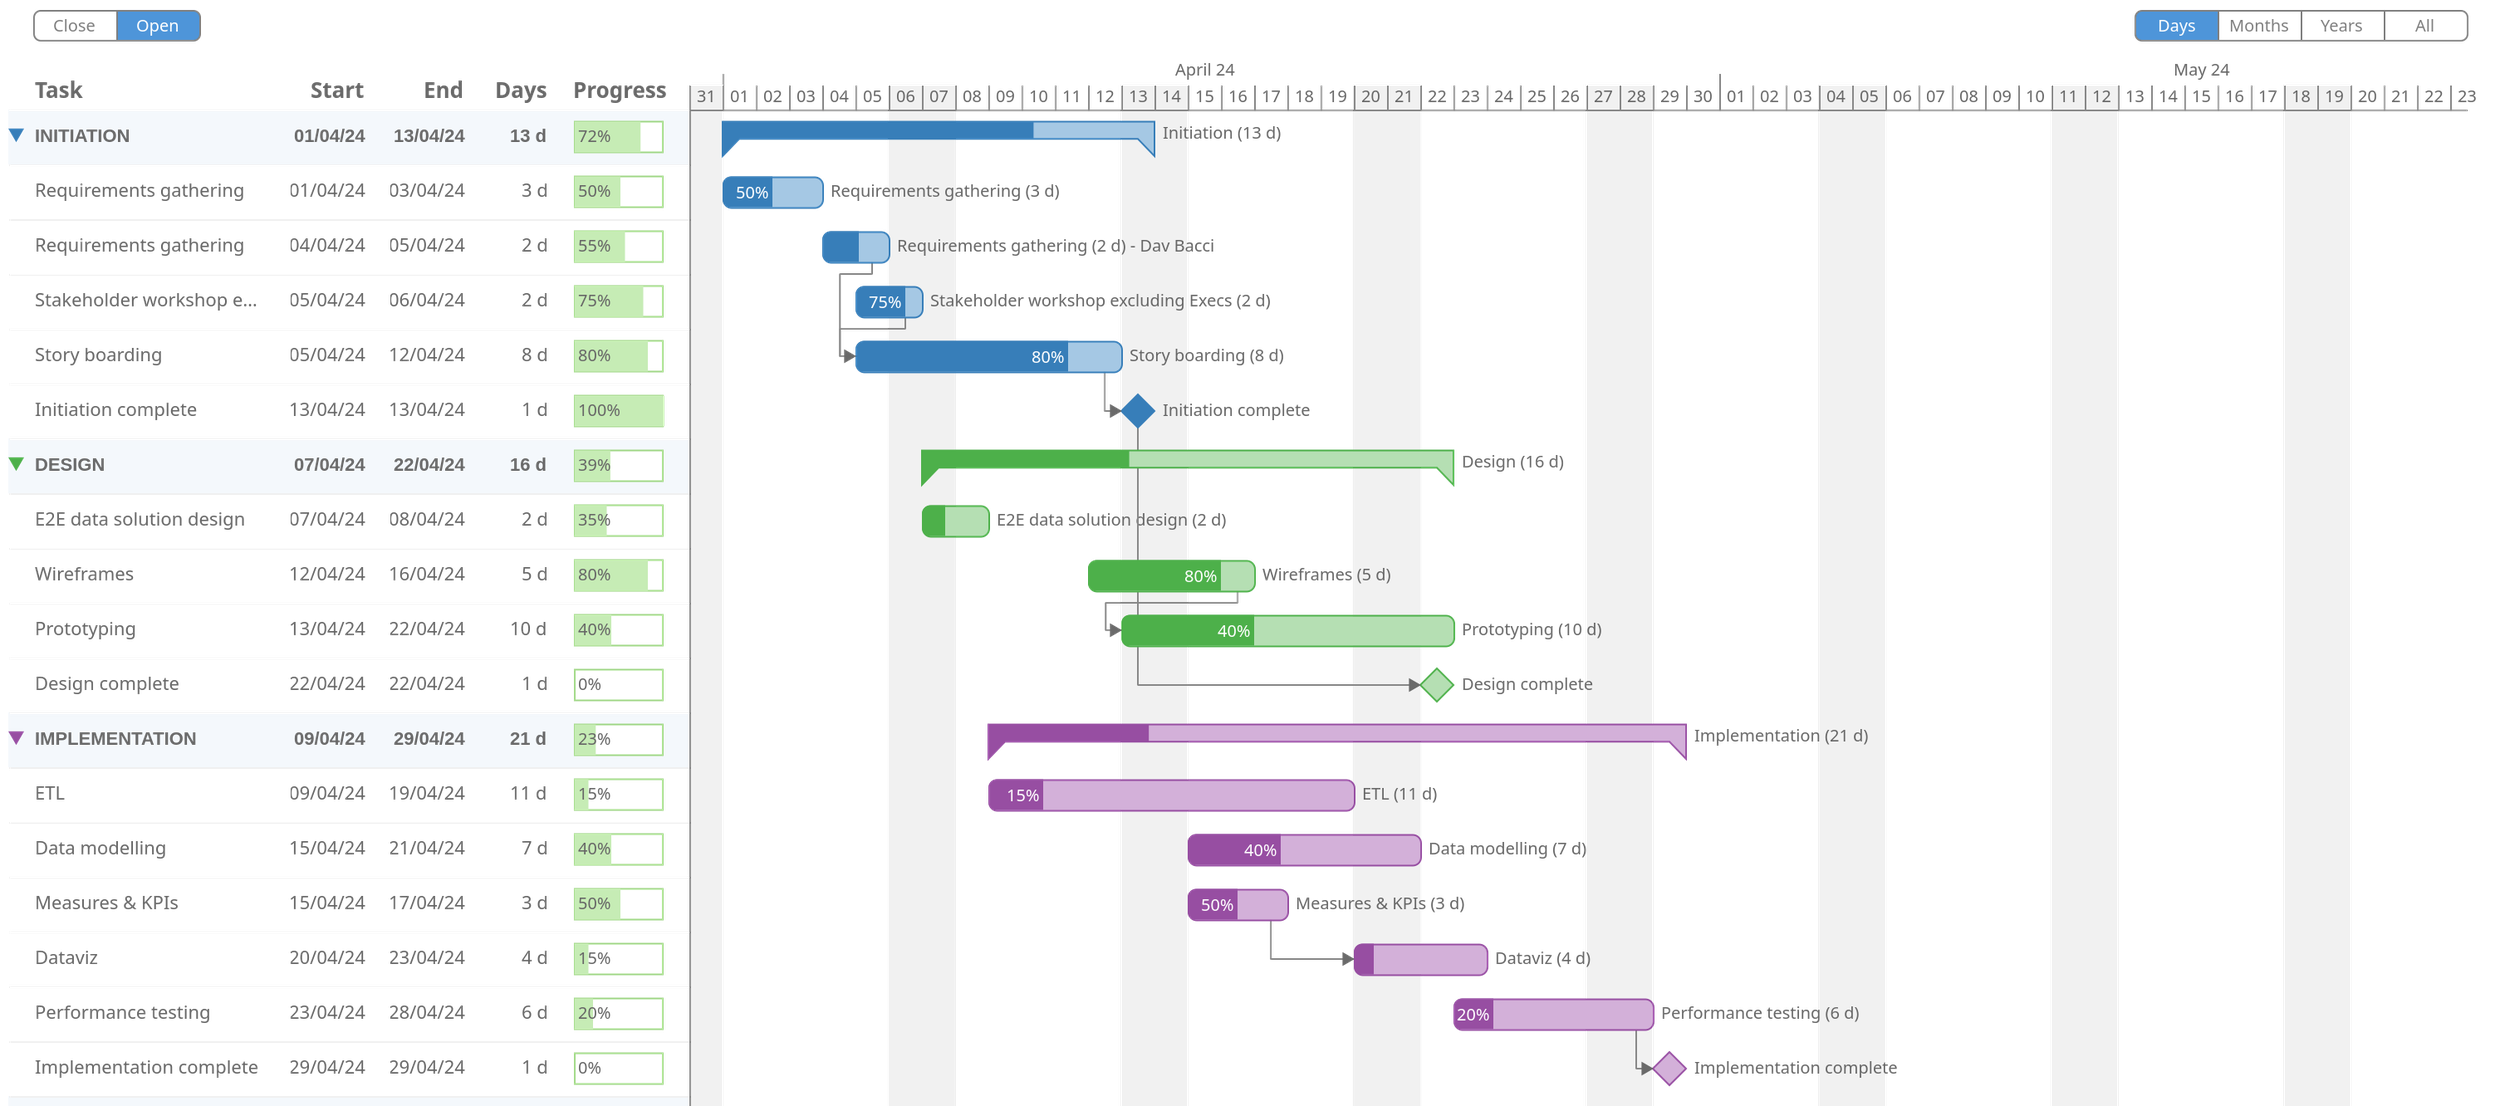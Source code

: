 {
  "$schema": "https://vega.github.io/schema/vega/v6.json",
  "description": "Dataviz by David Bacci / Agz 250814",
  "autosize": "pad",
  "padding": {
    "left": 5,
    "right": 0,
    "top": 5,
    "bottom": 0
  },
  "signals": [
    {
      "name": "height",
      "value": "600",
      "update": "600"
    },
    {
      "name": "width",
      "value": "1500",
      "update": "1500"
    },
    {
      "name": "showTooltips",
      "value": true
    },
    {
      "name": "showButtons",
      "value": true
    },
    {
      "name": "showDomainSpanLabel",
      "value": false
    },
    {
      "name": "startGrain",
      "value": "Days",
      "description": "Days, Months, Years or All"
    },
    {
      "name": "initPhaseState",
      "value": "open",
      "description": "open or close"
    },
    {
      "name": "textColour",
      "value": "#666666"
    },
    {
      "name": "coloursDark",
      "value": [
        "#377eb9",
        "#4db04a",
        "#974ea2",
        "#ff8000",
        "#e61a1d"
      ]
    },
    {
      "name": "coloursLight",
      "value": [
        "#a5c8e4",
        "#b5dfb3",
        "#d3b0d9",
        "#ffcc99",
        "#f5a3a5"
      ]
    },
    {
      "name": "yRowHeight",
      "value": 33,
      "description": "Height in pixels"
    },
    {
      "name": "yRowPadding",
      "value": 0.22,
      "description": "Row padding as % of yRowHeight (each side)"
    },
    {
      "name": "yPaddingInner",
      "update": "yRowPadding * yRowHeight"
    },
    {
      "name": "taskColumnWidth",
      "value": 155
    },
    {
      "name": "startColumnWidth",
      "value": 45
    },
    {
      "name": "endColumnWidth",
      "value": 45
    },
    {
      "name": "daysColumnWidth",
      "value": 35
    },
    {
      "name": "progressColumnWidth",
      "value": 55
    },
    {
      "name": "columnPadding",
      "value": 15
    },
    {
      "name": "oneDay",
      "update": "1000*60*60*24"
    },
    {
      "name": "timeoffset",
      "update": "timezoneoffset(data('dataset')[0]['start']) * 60 *1000"
    },
    {
      "name": "dayBandwidth",
      "update": "scale('x', timeOffset('day', datetime(2000,1,1),1)) - scale('x', datetime(2000,1,1))"
    },
    {
      "name": "dayBandwidthRound",
      "update": "(round(dayBandwidth *100)/100)"
    },
    {
      "name": "minDayBandwidth",
      "value": 20
    },
    {
      "name": "minMonthBandwidth",
      "value": 3
    },
    {
      "name": "minYearBandwidth",
      "value": 0.95
    },
    {
      "name": "milestoneSymbolSize",
      "value": 400
    },
    {
      "name": "arrowSymbolSize",
      "value": 70
    },
    {
      "name": "phaseSymbolHeight",
      "update": "bandwidth('y')-yPaddingInner-5"
    },
    {
      "name": "phaseSymbolWidth",
      "value": 10
    },
    {
      "name": "columnsWidth",
      "update": "taskColumnWidth+startColumnWidth+endColumnWidth+daysColumnWidth+progressColumnWidth+(columnPadding*5)"
    },
    {
      "name": "ganttWidth",
      "update": "width-columnsWidth-minDayBandwidth"
    },
    {
      "name": "dayExt",
      "update": "[data('xExt')[0]['s']-oneDay,data('xExt')[0]['s']+ ((ganttWidth-minDayBandwidth)/minDayBandwidth)*oneDay]"
    },
    {
      "name": "monthExt",
      "update": "[data('xExt')[0]['s']-oneDay ,data('xExt')[0]['s'] + ganttWidth/2*oneDay]"
    },
    {
      "name": "yearExt",
      "update": "[data('xExt')[0]['s']-oneDay,data('xExt')[0]['s'] + ganttWidth/0.35*oneDay]"
    },
    {
      "name": "allExt",
      "update": "[data('xExt')[0]['s']-oneDay,data('xExt')[0]['e']+oneDay*9]"
    },
    {
      "name": "xExt",
      "update": "startGrain=='All'?allExt:startGrain=='Years'?yearExt:startGrain=='Months'?monthExt:dayExt"
    },
    {
      "name": "today",
      "update": "+datetime(year(now()),month(now()),date(now()))"
    },
    {
      "name": "todayRule",
      "update": "timeFormat(today,'%d/%m/%y')"
    },
    {
      "name": "zoom",
      "value": 1,
      "on": [
        {
          "events": "wheel!",
          "force": true,
          "update": "x()>columnsWidth?pow(1.001, (event.deltaY) * pow(16, event.deltaMode)):1"
        }
      ]
    },
    {
      "name": "xDomMinSpan",
      "update": "span(dayExt)"
    },
    {
      "name": "xDomMaxSpan",
      "update": "round((ganttWidth/0.13)*oneDay)"
    },
    {
      "name": "xDom",
      "update": "xExt",
      "on": [
        {
          "events": {
            "signal": "xDomPre"
          },
          "update": "span(xDomPre)<xDomMinSpan?[anchor + (xDom[0] - anchor) * (zoom*(xDomMinSpan/span(xDomPre))), anchor + (xDom[1] - anchor) * (zoom*(xDomMinSpan/span(xDomPre)))]:span(xDomPre)>xDomMaxSpan?[anchor + (xDom[0] - anchor) * (zoom*(xDomMaxSpan/span(xDomPre))), anchor + (xDom[1] - anchor) * (zoom*(xDomMaxSpan/span(xDomPre)))] :xDomPre"
        },
        {
          "events": {
            "signal": "delta"
          },
          "update": "[xCur[0] + span(xCur) * delta[0] / width, xCur[1] + span(xCur) * delta[0] / width]"
        },
        {
          "events": "dblclick",
          "update": "xExt"
        },
        {
          "events": "@buttonMarks:click",
          "update": "datum.text=='All'?allExt:datum.text=='Years'?yearExt:datum.text=='Months'?monthExt:datum.text=='Days'?dayExt:xDom"
        }
      ]
    },
    {
      "name": "scaledHeight",
      "update": "data('yScale').length * yRowHeight"
    },
    {
      "name": "yRange",
      "update": "[yRange!=null?yRange[0]:0,yRange!=null?yRange[0]+scaledHeight:scaledHeight]",
      "on": [
        {
          "events": [
            {
              "signal": "delta"
            }
          ],
          "update": "clampRange( [yCur[0] + span(yCur) * delta[1] / scaledHeight, yCur[1] + span(yCur) * delta[1] / scaledHeight],height>=scaledHeight?0: height-scaledHeight,height>=scaledHeight?height:scaledHeight)"
        },
        {
          "events": "dblclick",
          "update": "[0,scaledHeight]"
        },
        {
          "events": {
            "signal": "closeAll"
          },
          "update": "closeAll?[0, scaledHeight]:yRange"
        }
      ]
    },
    {
      "name": "xDomPre",
      "value": [
        0,
        0
      ],
      "on": [
        {
          "events": {
            "signal": "zoom"
          },
          "update": "[anchor + (xDom[0] - anchor) * zoom, anchor + (xDom[1] - anchor) * zoom]"
        }
      ]
    },
    {
      "name": "anchor",
      "value": 0,
      "on": [
        {
          "events": "wheel",
          "update": "+invert('x', x()-columnsWidth)"
        }
      ]
    },
    {
      "name": "xCur",
      "value": [
        0,
        0
      ],
      "on": [
        {
          "events": "pointerdown",
          "update": "slice(xDom)"
        }
      ]
    },
    {
      "name": "yCur",
      "value": [
        0,
        0
      ],
      "on": [
        {
          "events": "pointerdown",
          "update": "slice(yRange)"
        }
      ]
    },
    {
      "name": "delta",
      "value": [
        0,
        0
      ],
      "on": [
        {
          "events": [
            {
              "source": "window",
              "type": "pointermove",
              "consume": true,
              "between": [
                {
                  "type": "pointerdown"
                },
                {
                  "source": "window",
                  "type": "pointerup"
                }
              ]
            }
          ],
          "update": "down ? [down[0]-x(), y()-down[1]] : [0,0]"
        }
      ]
    },
    {
      "name": "down",
      "value": null,
      "on": [
        {
          "events": "pointerdown",
          "update": "xy()"
        },
        {
          "events": "pointerup",
          "update": "null"
        }
      ]
    },
    {
      "name": "phaseClicked",
      "value": null,
      "on": [
        {
          "events": "@taskSelector:click,@phaseOutline:click",
          "update": " yCur[0]==yRange[0] && yCur[1]==yRange[1]&& xCur[0]===xDom[0]&& xCur[1]===xDom[1] && datum.phase==datum.task?  {phase: datum.phase}:null",
          "force": true
        },
        {
          "events": "@taskTooltips:click",
          "update": " yCur[0]==yRange[0] && yCur[1]==yRange[1]&& xCur[0]===xDom[0]&& xCur[1]===xDom[1] && datum.datum.phase==datum.datum.task?  {phase: datum.datum.phase}:null",
          "force": true
        }
      ]
    },
    {
      "name": "itemHovered",
      "value": {
        "id": "",
        "dependencies": []
      },
      "on": [
        {
          "events": "@taskSelector:mouseover,@phaseOutline:mouseover,@milestoneSymbols:mouseover,@taskBars:mouseover,@taskNames:mouseover,@taskLabels:mouseover",
          "update": "{'id': toString(datum.id), 'dependencies':split(datum.dependencies,',')}"
        },
        {
          "events": "@taskTooltips:mouseover",
          "update": "{'id': toString(datum.datum.id), 'dependencies':split(datum.datum.dependencies,',')}"
        },
        {
          "events": "@taskSelector:mouseout,@phaseOutline:mouseout,@milestoneSymbols:mouseout,@taskBars:mouseout,@taskNames:mouseout,@taskLabels:mouseout,@taskTooltips:mouseout",
          "update": "{'id': '', 'dependencies':[]}"
        }
      ]
    },
    {
      "name": "hover",
      "value": "",
      "on": [
        {
          "events": "@buttonMarks:pointerover",
          "update": "datum.text?datum.text:''",
          "force": true
        },
        {
          "events": "@buttonMarks:pointerout",
          "update": "''",
          "force": true
        }
      ]
    },
    {
      "name": "closeAll",
      "on": [
        {
          "events": "@buttonMarks:click",
          "update": "datum.text=='Close'?true:false",
          "force": true
        }
      ]
    },
    {
      "name": "openAll",
      "on": [
        {
          "events": "@buttonMarks:click",
          "update": "datum.text=='Open'?true:false",
          "force": true
        }
      ]
    }
  ],
  "data": [
    {
      "name": "dataset",
      "values": [
          {
            "assignee": "",
            "id": "1",
            "phase": "Initiation",
            "task": "Requirements gathering",
            "milestone": false,
            "start": "2024-04-01",
            "end": "2024-04-03",
            "completion": 50,
            "dependencies": []
          },
          {
            "assignee": "Dav Bacci",
            "id": "99",
            "phase": "Initiation",
            "task": "Requirements gathering",
            "milestone": false,
            "start": "2024-04-04",
            "end": "2024-04-05",
            "completion": 55,
            "dependencies": []
          },
          {
            "assignee": "",
            "id": "2",
            "phase": "Initiation",
            "task": "Stakeholder workshop excluding Execs",
            "milestone": false,
            "start": "2024-04-05",
            "end": "2024-04-06",
            "completion": 75,
            "dependencies": []
          },
          {
            "assignee": "",
            "id": "3",
            "phase": "Initiation",
            "task": "Story boarding",
            "milestone": false,
            "start": "2024-04-05",
            "end": "2024-04-12",
            "completion": 80,
            "dependencies": [
              "99",
              "2"
            ]
          },
          {
            "assignee": "",
            "id": "4",
            "phase": "Initiation",
            "task": "Initiation complete",
            "milestone": true,
            "start": "2024-04-13",
            "end": "2024-04-13",
            "completion": 100,
            "dependencies": [
              "3",
              "3"
            ]
          },
          {
            "assignee": "",
            "id": "5",
            "phase": "Design",
            "task": "E2E data solution design",
            "milestone": false,
            "start": "2024-04-07",
            "end": "2024-04-08",
            "completion": 35,
            "dependencies": []
          },
          {
            "assignee": "",
            "id": "6",
            "phase": "Design",
            "task": "Wireframes",
            "milestone": false,
            "start": "2024-04-12",
            "end": "2024-04-16",
            "completion": 80,
            "dependencies": []
          },
          {
            "assignee": "",
            "id": "7",
            "phase": "Design",
            "task": "Prototyping",
            "milestone": false,
            "start": "2024-04-13",
            "end": "2024-04-22",
            "completion": 40,
            "dependencies": [
              "6"
            ]
          },
          {
            "assignee": "",
            "id": "8",
            "phase": "Design",
            "task": "Design complete",
            "milestone": true,
            "start": "2024-04-22",
            "end": "2024-04-22",
            "completion": 0,
            "dependencies": [
              "4"
            ]
          },
          {
            "assignee": "",
            "id": "9",
            "phase": "Implementation",
            "task": "ETL",
            "milestone": false,
            "start": "2024-04-09",
            "end": "2024-04-19",
            "completion": 15,
            "dependencies": []
          },
          {
            "assignee": "",
            "id": "10",
            "phase": "Implementation",
            "task": "Data modelling",
            "milestone": false,
            "start": "2024-04-15",
            "end": "2024-04-21",
            "completion": 40,
            "dependencies": []
          },
          {
            "assignee": "",
            "id": "11",
            "phase": "Implementation",
            "task": "Measures & KPIs",
            "milestone": false,
            "start": "2024-04-15",
            "end": "2024-04-17",
            "completion": 50,
            "dependencies": []
          },
          {
            "assignee": "",
            "id": "12",
            "phase": "Implementation",
            "task": "Dataviz",
            "milestone": false,
            "start": "2024-04-20",
            "end": "2024-04-23",
            "completion": 15,
            "dependencies": [
              "11"
            ]
          },
          {
            "assignee": "",
            "id": "13",
            "phase": "Implementation",
            "task": "Performance testing",
            "milestone": false,
            "start": "2024-04-23",
            "end": "2024-04-28",
            "completion": 20,
            "dependencies": []
          },
          {
            "assignee": "",
            "id": "14",
            "phase": "Implementation",
            "task": "Implementation complete",
            "milestone": true,
            "start": "2024-04-29",
            "end": "2024-04-29",
            "completion": 0,
            "dependencies": [
              "13"
            ]
          },
          {
            "assignee": "",
            "id": "15",
            "phase": "Deployment",
            "task": "User training",
            "milestone": false,
            "start": "2024-04-29",
            "end": "2024-05-04",
            "completion": 65,
            "dependencies": [
              "17"
            ]
          },
          {
            "assignee": "",
            "id": "16",
            "phase": "Deployment",
            "task": "Refresh schedule & alerts",
            "milestone": false,
            "start": "2024-04-27",
            "end": "2024-04-28",
            "completion": 50,
            "dependencies": []
          },
          {
            "assignee": "",
            "id": "17",
            "phase": "Deployment",
            "task": "Executive presentation",
            "milestone": false,
            "start": "2024-04-28",
            "end": "2024-04-30",
            "completion": 0,
            "dependencies": [
              "16"
            ]
          },
          {
            "assignee": "",
            "id": "18",
            "phase": "Deployment",
            "task": "Deployment complete",
            "milestone": true,
            "start": "2024-05-07",
            "end": "2024-05-07",
            "completion": 0,
            "dependencies": [
              "15"
            ]
          }
      ]
    },
    {
      "name": "input",
      "source": "dataset",
      "transform": [
        {
          "type": "formula",
          "as": "start",
          "expr": "+datetime(year(datum.start),month(datum.start),date(datum.start),hours(datum.start),minutes(datum.start))"
        },
        {
          "type": "formula",
          "as": "end",
          "expr": "+datetime(year(datum.end),month(datum.end),date(datum.end),hours(datum.end),minutes(datum.end))"
        },
        {
          "type": "formula",
          "as": "labelEnd",
          "expr": "datum.end"
        },
        {
          "type": "formula",
          "as": "end",
          "expr": "datetime(+datum.end+oneDay)"
        },
        {
          "type": "formula",
          "as": "days",
          "expr": "round(((datum.end-datum.start)/oneDay)*10)/10"
        },
        {
          "type": "formula",
          "as": "completionLabel",
          "expr": "datum.completion+'%'"
        },
        {
          "type": "window",
          "sort": {
            "field": "start",
            "order": "ascending"
          },
          "ops": [
            "rank"
          ],
          "as": [
            "taskSort"
          ],
          "groupby": [
            "phase"
          ]
        },
        {
          "type": "formula",
          "as": "start",
          "expr": "+datum.start"
        },
        {
          "type": "formula",
          "as": "end",
          "expr": "+datum.end"
        }
      ]
    },
    {
      "name": "phases",
      "source": "input",
      "transform": [
        {
          "type": "aggregate",
          "fields": [
            "start",
            "end",
            "completion",
            "task",
            "completion",
            "labelEnd"
          ],
          "ops": [
            "min",
            "max",
            "sum",
            "count",
            "mean",
            "max"
          ],
          "as": [
            "start",
            "end",
            "sum",
            "count",
            "completion",
            "labelEnd"
          ],
          "groupby": [
            "phase"
          ]
        },
        {
          "type": "formula",
          "as": "task",
          "expr": "datum.phase"
        },
        {
          "type": "formula",
          "as": "taskSort",
          "expr": "0"
        },
        {
          "type": "formula",
          "as": "completion",
          "expr": "round(datum.completion)"
        },
        {
          "type": "formula",
          "as": "days",
          "expr": "round(((datum.end-datum.start)/oneDay)*10)/10"
        },
        {
          "type": "window",
          "sort": {
            "field": "start",
            "order": "ascending"
          },
          "ops": [
            "row_number",
            "row_number"
          ],
          "as": [
            "phaseSort",
            "id"
          ]
        },
        {
          "type": "formula",
          "as": "id",
          "expr": "length(data('input'))+datum.id+'^^^^^'"
        }
      ]
    },
    {
      "name": "collapsedPhases",
      "on": [
        {
          "trigger": "phaseClicked",
          "toggle": "phaseClicked"
        },
        {
          "trigger": "initPhaseState",
          "insert": "initPhaseState=='close'? data('phases'):null"
        },
        {
          "trigger": "closeAll",
          "remove": true
        },
        {
          "trigger": "closeAll",
          "insert": "data('phases')"
        },
        {
          "trigger": "openAll",
          "remove": true
        }
      ]
    },
    {
      "name": "phasePaths",
      "source": "phases",
      "transform": [
        {
          "type": "formula",
          "as": "phasePath",
          "expr": "'M ' + scale('x', datum.start)+' '  +   (scale('y', datum.id)+yPaddingInner) + ' H ' +  scale('x', datum.end)+' '   + ' v ' +  phaseSymbolHeight + ' L ' +  (scale('x', datum.end) - phaseSymbolWidth) +' '  +   (scale('y', datum.id)+yPaddingInner+phaseSymbolHeight/2 ) + ' L ' +  (scale('x', datum.start)+phaseSymbolWidth) + ' '  +   (scale('y', datum.id)+yPaddingInner+phaseSymbolHeight/2) + ' L ' +  (scale('x', datum.start)) + ' '  +   (scale('y', datum.id)+ yPaddingInner+phaseSymbolHeight) + ' z'"
        }
      ]
    },
    {
      "name": "tasks",
      "source": "input",
      "transform": [
        {
          "type": "filter",
          "expr": "datum.milestone != true"
        },
        {
          "type": "filter",
          "expr": "!indata('collapsedPhases', 'phase', datum.phase)"
        }
      ]
    },
    {
      "name": "milestones",
      "source": "input",
      "transform": [
        {
          "type": "filter",
          "expr": "datum.milestone == true"
        },
        {
          "type": "filter",
          "expr": "!indata('collapsedPhases', 'phase', datum.phase)"
        }
      ]
    },
    {
      "name": "yScale",
      "source": [
        "tasks",
        "phases",
        "milestones"
      ],
      "transform": [
        {
          "type": "lookup",
          "from": "phases",
          "key": "phase",
          "values": [
            "phaseSort"
          ],
          "fields": [
            "phase"
          ]
        },
        {
          "type": "window",
          "sort": {
            "field": [
              "phaseSort",
              "taskSort"
            ],
            "order": [
              "ascending",
              "ascending"
            ]
          },
          "ops": [
            "row_number"
          ],
          "as": [
            "finalSort"
          ]
        }
      ]
    },
    {
      "name": "xExt",
      "source": "input",
      "transform": [
        {
          "type": "aggregate",
          "fields": [
            "start",
            "end"
          ],
          "ops": [
            "min",
            "max"
          ],
          "as": [
            "s",
            "e"
          ]
        },
        {
          "type": "formula",
          "as": "days",
          "expr": "(datum.e-datum.s)/oneDay"
        }
      ]
    },
    {
      "name": "weekends",
      "transform": [
        {
          "type": "sequence",
          "start": 0,
          "stop": {
            "signal": "dayBandwidthRound>=minMonthBandwidth? span(xDom)/oneDay:0"
          },
          "as": "sequence"
        },
        {
          "type": "formula",
          "as": "start",
          "expr": "+datetime(year(xDom[0]),month(xDom[0]),date(xDom[0]))   +(oneDay*datum.sequence)"
        },
        {
          "type": "filter",
          "expr": "day(datum.start) == 6 || day(datum.start) == 0 "
        },
        {
          "type": "formula",
          "as": "end",
          "expr": "datetime(+datum.start+(oneDay))"
        }
      ]
    },
    {
      "name": "taskDependencyArrows",
      "source": "yScale",
      "transform": [
        {
          "type": "filter",
          "expr": "isValid(datum.dependencies) && datum.dependencies!='' "
        }
      ]
    },
    {
      "name": "phaseDependencyArrows",
      "source": "input",
      "transform": [
        {
          "type": "filter",
          "expr": "indata('collapsedPhases', 'phase', datum.phase) "
        },
        {
          "type": "joinaggregate",
          "fields": [
            "id",
            "start"
          ],
          "ops": [
            "values",
            "min"
          ],
          "as": [
            "allPhaseIds",
            "start"
          ],
          "groupby": [
            "phase"
          ]
        },
        {
          "type": "formula",
          "as": "id",
          "expr": "toString(datum.id)"
        },
        {
          "type": "formula",
          "as": "allPhaseIds",
          "expr": "pluck(datum.allPhaseIds, 'id')"
        },
        {
          "type": "formula",
          "as": "dependencies",
          "expr": "split(datum.dependencies,',')"
        },
        {
          "type": "flatten",
          "fields": [
            "dependencies"
          ]
        },
        {
          "type": "formula",
          "as": "internalDependenciesIndex",
          "expr": "indexof(datum.allPhaseIds,datum.dependencies)"
        },
        {
          "type": "formula",
          "as": "milestone",
          "expr": "null"
        },
        {
          "type": "filter",
          "expr": "datum.dependencies!='null' && datum.dependencies!='' && datum.internalDependenciesIndex == -1 "
        },
        {
          "type": "lookup",
          "from": "phases",
          "key": "phase",
          "values": [
            "id"
          ],
          "fields": [
            "phase"
          ],
          "as": [
            "id"
          ]
        }
      ]
    },
    {
      "name": "dependencyArrows",
      "source": [
        "taskDependencyArrows",
        "phaseDependencyArrows"
      ]
    },
    {
      "name": "dependencyLines",
      "source": [
        "yScale",
        "phaseDependencyArrows"
      ],
      "transform": [
        {
          "type": "filter",
          "expr": "isValid(datum.dependencies) && datum.dependencies!='' "
        },
        {
          "type": "formula",
          "as": "dependencies",
          "expr": "split(datum.dependencies,',')"
        },
        {
          "type": "flatten",
          "fields": [
            "dependencies"
          ]
        },
        {
          "type": "lookup",
          "from": "input",
          "key": "id",
          "values": [
            "id",
            "end",
            "phase",
            "milestone"
          ],
          "fields": [
            "dependencies"
          ],
          "as": [
            "sourceId",
            "sourceEnd",
            "sourcePhase",
            "sourceMilestone"
          ]
        },
        {
          "type": "lookup",
          "from": "phases",
          "key": "phase",
          "values": [
            "id",
            "end"
          ],
          "fields": [
            "sourcePhase"
          ],
          "as": [
            "sourcePhaseId",
            "sourcePhaseEnd"
          ]
        },
        {
          "type": "formula",
          "as": "sourceId",
          "expr": "indata('collapsedPhases', 'phase', datum.sourcePhase) == true?datum.sourcePhaseId:datum.sourceId"
        },
        {
          "type": "formula",
          "as": "sourceEnd",
          "expr": "indata('collapsedPhases', 'phase', datum.sourcePhase) == true?datum.sourcePhaseEnd:datum.sourceEnd"
        },
        {
          "type": "formula",
          "as": "plottedStart",
          "expr": "datum.milestone == null || datum.milestone == false?scale('x',datum.start)- sqrt(arrowSymbolSize) - 1:(scale('x',datum.start) +(dayBandwidth/2) - (sqrt(milestoneSymbolSize)/2) - sqrt(arrowSymbolSize)) - 1"
        },
        {
          "type": "formula",
          "as": "plottedSourceEnd",
          "expr": "scale('x',datum.sourceEnd) - (dayBandwidth/2) "
        },
        {
          "type": "formula",
          "as": "a",
          "expr": "[datum.milestone == null || datum.milestone == false?scale('x',datum.start):scale('x',datum.start) +(dayBandwidth/2) - (sqrt(milestoneSymbolSize)/2)  ,scale('y', datum.id)+bandwidth('y')/2 ]"
        },
        {
          "type": "formula",
          "as": "b",
          "expr": "[datum.plottedStart >= datum.plottedSourceEnd?datum.plottedSourceEnd :datum.plottedStart ,scale('y', datum.id)+bandwidth('y')/2]"
        },
        {
          "type": "formula",
          "as": "c",
          "expr": "[datum.plottedSourceEnd,scale('y',datum.sourceId)+bandwidth('y')/2]"
        },
        {
          "type": "formula",
          "as": "d",
          "expr": "[datum.plottedStart > datum.plottedSourceEnd?null:datum.plottedStart ,datum.plottedStart > datum.plottedSourceEnd?null:scale('y',datum.sourceId)+(bandwidth('y'))]"
        },
        {
          "type": "formula",
          "as": "e",
          "expr": "[datum.plottedStart > datum.plottedSourceEnd?null:datum.plottedSourceEnd,datum.plottedStart > datum.plottedSourceEnd?null:scale('y',datum.sourceId)+(bandwidth('y'))]"
        },
        {
          "type": "fold",
          "fields": [
            "a",
            "b",
            "d",
            "e",
            "c"
          ]
        },
        {
          "type": "filter",
          "expr": "datum.value[0] != null"
        },
        {
          "type": "formula",
          "as": "value0",
          "expr": "datum.value[0]"
        },
        {
          "type": "formula",
          "as": "value1",
          "expr": "datum.value[1]"
        },
        {
          "type": "window",
          "ops": [
            "row_number"
          ],
          "as": [
            "duplicates"
          ],
          "groupby": [
            "id",
            "sourceId",
            "value0",
            "value1"
          ]
        },
        {
          "type": "filter",
          "expr": "datum.duplicates == 1"
        }
      ]
    },
    {
      "name": "buttons",
      "values": [
        {
          "side": "left",
          "text": "Close",
          "x": 15,
          "leftRadius": 4
        },
        {
          "side": "left",
          "text": "Open",
          "x": 65,
          "rightRadius": 4
        },
        {
          "side": "right",
          "text": "All",
          "x": 50,
          "rightRadius": 4
        },
        {
          "side": "right",
          "text": "Years",
          "x": 100
        },
        {
          "side": "right",
          "text": "Months",
          "x": 150
        },
        {
          "side": "right",
          "text": "Days",
          "x": 200,
          "leftRadius": 4
        }
      ]
    }
  ],
  "marks": [
    {
      "name": "buttonMarks",
      "description": "All buttons",
      "type": "group",
      "from": {
        "data": "buttons"
      },
      "clip": {
        "signal": "!showButtons"
      },
      "encode": {
        "update": {
          "x": {
            "signal": "datum.side=='left'?datum.x:columnsWidth+ganttWidth-datum.x"
          },
          "width": {
            "value": 50
          },
          "y": {
            "value": -60
          },
          "height": {
            "signal": "18"
          },
          "stroke": {
            "signal": "'#7f7f7f'"
          },
          "strokeWidth": {
            "value": 1
          },
          "cornerRadiusTopLeft": {
            "field": "leftRadius"
          },
          "cornerRadiusBottomLeft": {
            "field": "leftRadius"
          },
          "cornerRadiusTopRight": {
            "field": "rightRadius"
          },
          "cornerRadiusBottomRight": {
            "field": "rightRadius"
          },
          "cursor": {
            "value": "pointer"
          },
          "fill": [
            {
              "test": "indexof( hover,datum.text)>-1",
              "value": "#4e95d9"
            },
            {
              "test": "datum.text=='Close' && data('collapsedPhases').length == data('phases').length",
              "value": "#4e95d9"
            },
            {
              "test": "datum.text=='Open' && data('collapsedPhases').length == 0",
              "value": "#4e95d9"
            },
            {
              "test": "datum.text=='Days' && dayBandwidthRound == minDayBandwidth",
              "value": "#4e95d9"
            },
            {
              "test": "datum.text=='Months' && dayBandwidthRound>=minYearBandwidth && dayBandwidthRound<minDayBandwidth",
              "value": "#4e95d9"
            },
            {
              "test": "datum.text=='Years' && dayBandwidthRound<minYearBandwidth",
              "value": "#4e95d9"
            },
            {
              "value": "white"
            }
          ]
        }
      },
      "marks": [
        {
          "name": "buttonText",
          "interactive": false,
          "type": "text",
          "encode": {
            "update": {
              "text": {
                "signal": "parent.text"
              },
              "baseline": {
                "value": "middle"
              },
              "align": {
                "value": "center"
              },
              "x": {
                "signal": "item.mark.group.width/2"
              },
              "y": {
                "signal": "10"
              },
              "fill": [
                {
                  "test": "indexof( hover,parent.text)>-1",
                  "value": "white"
                },
                {
                  "test": "parent.text=='Close' && data('collapsedPhases').length == data('phases').length",
                  "value": "white"
                },
                {
                  "test": "parent.text=='Open' && data('collapsedPhases').length == 0",
                  "value": "white"
                },
                {
                  "test": "parent.text=='Days' && dayBandwidthRound == minDayBandwidth",
                  "value": "white"
                },
                {
                  "test": "parent.text=='Months' && dayBandwidthRound>=minYearBandwidth && dayBandwidthRound<minDayBandwidth",
                  "value": "white"
                },
                {
                  "test": "parent.text=='Years' && dayBandwidthRound<minYearBandwidth",
                  "value": "white"
                },
                {
                  "value": "#7f7f7f"
                }
              ]
            }
          }
        }
      ]
    },
    {
      "name": "xDomainText",
      "interactive": false,
      "type": "text",
      "encode": {
        "update": {
          "text": {
            "signal": "showDomainSpanLabel?timeFormat(xDom[0],'%d/%m/%y') +' - ' + timeFormat(xDom[1],'%d/%m/%y'):null"
          },
          "baseline": {
            "value": "top"
          },
          "align": {
            "value": "right"
          },
          "x": {
            "signal": "columnsWidth+ganttWidth"
          },
          "y": {
            "signal": "showDomainSpanLabel?height+15:0"
          },
          "fill": {
            "signal": "textColour"
          }
        }
      }
    },
    {
      "name": "phaseBackgrounds",
      "description": "Background rect for phases",
      "type": "rect",
      "clip": true,
      "zindex": 0,
      "from": {
        "data": "phases"
      },
      "encode": {
        "update": {
          "x": {
            "value": 0
          },
          "x2": {
            "signal": "columnsWidth"
          },
          "y": {
            "signal": "scale('y', datum.id)"
          },
          "height": {
            "signal": "bandwidth('y')"
          },
          "fill": {
            "value": "#dceaf7"
          },
          "opacity": {
            "value": 0.3
          }
        }
      }
    },
    {
      "name": "taskLabelSizes",
      "description": "Hidden label sizes to support tooltips when the task name doesn't completely fit",
      "type": "text",
      "clip": true,
      "from": {
        "data": "yScale"
      },
      "encode": {
        "enter": {
          "x": {
            "value": -100
          },
          "y": {
            "value": -100
          },
          "fill": {
            "value": "transparent"
          },
          "text": {
            "signal": "datum.task"
          },
          "fontSize": {
            "value": 11
          }
        }
      }
    },
    {
      "type": "rect",
      "name": "taskTooltips",
      "description": "Hidden rect to support tooltips when the task name doesn't completely fit",
      "from": {
        "data": "taskLabelSizes"
      },
      "clip": true,
      "zindex": 101,
      "encode": {
        "update": {
          "x": {
            "value": -15
          },
          "x2": {
            "signal": "taskColumnWidth"
          },
          "y": {
            "signal": "scale('y', datum.datum.id)"
          },
          "height": {
            "signal": "bandwidth('y')"
          },
          "fill": {
            "value": "transparent"
          },
          "tooltip": {
            "signal": "datum.bounds.x2 - datum.bounds.x1>=taskColumnWidth-16? datum.datum.task:null"
          },
          "cursor": {
            "signal": "datum.datum.phase == datum.datum.task?'pointer':'auto'"
          },
          "href": {
            "field": "datum.hyperlink"
          }
        }
      }
    },
    {
      "type": "group",
      "name": "columnHolder",
      "style": "cell",
      "layout": {
        "padding": {
          "signal": "columnPadding"
        },
        "bounds": "flush",
        "align": "each"
      },
      "encode": {
        "enter": {
          "x": {
            "signal": "0"
          },
          "stroke": {
            "value": "transparent"
          },
          "width": {
            "signal": "columnsWidth"
          },
          "height": {
            "signal": "height"
          }
        }
      },
      "marks": [
        {
          "type": "group",
          "name": "taskColumnWidth",
          "style": "cell",
          "title": {
            "text": "Task",
            "anchor": "start",
            "frame": "group",
            "align": "left",
            "dx": 16
          },
          "encode": {
            "enter": {
              "stroke": {
                "value": "transparent"
              },
              "width": {
                "signal": "taskColumnWidth"
              },
              "height": {
                "signal": "height"
              }
            }
          },
          "marks": [
            {
              "type": "text",
              "style": "col",
              "clip": true,
              "from": {
                "data": "yScale"
              },
              "encode": {
                "update": {
                  "align": {
                    "value": "left"
                  },
                  "dx": {
                    "value": 16
                  },
                  "y": {
                    "signal": "scale('y', datum.id)+bandwidth('y')/2"
                  },
                  "text": {
                    "signal": "datum.phase == datum.task?upper(datum.task):datum.task"
                  },
                  "font": {
                    "signal": "datum.phase == datum.task?'Arial':'Segoe UI'"
                  },
                  "fontWeight": {
                    "signal": "datum.phase == datum.task?'bold':'normal'"
                  },
                  "limit": {
                    "signal": "taskColumnWidth-16"
                  },
                  "fill": {
                    "signal": "toString(datum.id) == itemHovered.id  ?merge(hsl(scale('cDark', datum.phase)), {l:0.40}):textColour"
                  }
                }
              }
            },
            {
              "type": "symbol",
              "clip": true,
              "from": {
                "data": "yScale"
              },
              "encode": {
                "update": {
                  "fill": {
                    "signal": "toString(datum.id) == itemHovered.id && datum.phase == datum.task ?merge(hsl(scale('cDark', datum.phase)), {l:0.40}):datum.phase == datum.task ?scale('cDark', datum.phase):'transparent'"
                  },
                  "x": {
                    "signal": "sqrt(90)/2"
                  },
                  "size": {
                    "value": 90
                  },
                  "yc": {
                    "signal": "(scale('y', datum.id)+bandwidth('y')/2)-1"
                  },
                  "shape": {
                    "signal": "datum.phase == datum.task && !indata('collapsedPhases', 'phase', datum.phase)?'triangle-down':datum.phase == datum.task && indata('collapsedPhases', 'phase', datum.phase)?'triangle-right':''"
                  }
                }
              }
            }
          ]
        },
        {
          "type": "group",
          "name": "startColumnWidth",
          "style": "cell",
          "title": {
            "text": "Start",
            "anchor": "end",
            "frame": "group",
            "align": "right"
          },
          "encode": {
            "update": {
              "width": {
                "signal": "startColumnWidth"
              },
              "height": {
                "signal": "height"
              },
              "stroke": {
                "value": "transparent"
              }
            }
          },
          "marks": [
            {
              "type": "text",
              "style": "col",
              "clip": true,
              "from": {
                "data": "yScale"
              },
              "encode": {
                "update": {
                  "align": {
                    "value": "right"
                  },
                  "x": {
                    "signal": "startColumnWidth"
                  },
                  "y": {
                    "signal": "scale('y', datum.id)+bandwidth('y')/2"
                  },
                  "text": {
                    "signal": "timeFormat(datum.start,' %d/%m/%y')"
                  },
                  "font": {
                    "signal": "datum.phase == datum.task?'Arial':'Segoe UI'"
                  },
                  "fontWeight": {
                    "signal": "datum.phase == datum.task?'bold':'normal'"
                  },
                  "fill": {
                    "signal": "toString(datum.id) == itemHovered.id  ?merge(hsl(scale('cDark', datum.phase)), {l:0.40}):textColour"
                  }
                }
              }
            }
          ]
        },
        {
          "type": "group",
          "name": "endColumnWidth",
          "style": "cell",
          "title": {
            "text": "End",
            "anchor": "end",
            "frame": "group",
            "align": "right"
          },
          "encode": {
            "update": {
              "width": {
                "signal": "endColumnWidth"
              },
              "stroke": {
                "value": "transparent"
              },
              "height": {
                "signal": "height"
              }
            }
          },
          "marks": [
            {
              "type": "text",
              "style": "col",
              "clip": true,
              "from": {
                "data": "yScale"
              },
              "encode": {
                "update": {
                  "align": {
                    "value": "right"
                  },
                  "x": {
                    "signal": "endColumnWidth"
                  },
                  "y": {
                    "signal": "scale('y', datum.id)+bandwidth('y')/2"
                  },
                  "text": {
                    "signal": "timeFormat(datum.labelEnd,' %d/%m/%y')"
                  },
                  "font": {
                    "signal": "datum.phase == datum.task?'Arial':'Segoe UI'"
                  },
                  "fontWeight": {
                    "signal": "datum.phase == datum.task?'bold':'normal'"
                  },
                  "fill": {
                    "signal": "toString(datum.id) == itemHovered.id  ?merge(hsl(scale('cDark', datum.phase)), {l:0.40}):textColour"
                  }
                }
              }
            }
          ]
        },
        {
          "type": "group",
          "name": "daysColumnWidth",
          "style": "cell",
          "title": {
            "text": "Days",
            "anchor": "end",
            "frame": "group",
            "align": "right"
          },
          "encode": {
            "update": {
              "width": {
                "signal": "daysColumnWidth"
              },
              "stroke": {
                "value": "transparent"
              },
              "height": {
                "signal": "height"
              }
            }
          },
          "marks": [
            {
              "type": "text",
              "style": "col",
              "clip": true,
              "from": {
                "data": "yScale"
              },
              "encode": {
                "update": {
                  "align": {
                    "value": "right"
                  },
                  "x": {
                    "signal": "daysColumnWidth"
                  },
                  "y": {
                    "signal": "scale('y', datum.id)+bandwidth('y')/2"
                  },
                  "text": {
                    "signal": "datum.days+' d'"
                  },
                  "fontWeight": {
                    "signal": "datum.phase == datum.task?'bold':'normal'"
                  },
                  "font": {
                    "signal": "datum.phase == datum.task?'Arial':'Segoe UI'"
                  },
                  "fill": {
                    "signal": "toString(datum.id) == itemHovered.id  ?merge(hsl(scale('cDark', datum.phase)), {l:0.40}):textColour"
                  }
                }
              }
            }
          ]
        },
        {
          "type": "group",
          "name": "completionColumn",
          "style": "cell",
          "title": {
            "text": "Progress",
            "anchor": "start",
            "frame": "group"
          },
          "encode": {
            "update": {
              "width": {
                "signal": "progressColumnWidth"
              },
              "stroke": {
                "value": "transparent"
              },
              "height": {
                "signal": "height"
              }
            }
          },
          "marks": [
            {
              "type": "rect",
              "clip": true,
              "from": {
                "data": "yScale"
              },
              "encode": {
                "update": {
                  "x": {
                    "signal": "1"
                  },
                  "width": {
                    "signal": "item.mark.group.width-2"
                  },
                  "stroke": {
                    "signal": "'#a0d786'"
                  },
                  "yc": {
                    "signal": "(scale('y',datum.id)+bandwidth('y')/2)"
                  },
                  "fill": {
                    "value": "white"
                  },
                  "height": {
                    "signal": "bandwidth('y')-yPaddingInner*2"
                  },
                  "strokeWidth": {
                    "signal": "datum.id == itemHovered.id?2:1"
                  }
                }
              }
            },
            {
              "type": "rect",
              "clip": true,
              "from": {
                "data": "yScale"
              },
              "encode": {
                "update": {
                  "x": {
                    "signal": "1"
                  },
                  "width": {
                    "signal": "(item.mark.group.width/100)*datum.completion"
                  },
                  "fill": {
                    "signal": "'#c6ecb5'"
                  },
                  "yc": {
                    "signal": "(scale('y',datum.id)+bandwidth('y')/2)"
                  },
                  "strokeWidth": {
                    "value": 1
                  },
                  "height": {
                    "signal": "bandwidth('y')-yPaddingInner*2"
                  }
                }
              }
            },
            {
              "type": "text",
              "clip": true,
              "from": {
                "data": "yScale"
              },
              "encode": {
                "update": {
                  "align": {
                    "value": "left"
                  },
                  "dx": {
                    "value": 3
                  },
                  "fill": {
                    "signal": "textColour"
                  },
                  "y": {
                    "signal": "scale('y',datum.id)+bandwidth('y')/2"
                  },
                  "text": {
                    "signal": "datum.completion+'%'"
                  }
                }
              }
            }
          ]
        }
      ]
    },
    {
      "type": "group",
      "name": "weekendContainer",
      "encode": {
        "update": {
          "x": {
            "signal": "columnsWidth"
          },
          "y": {
            "signal": "-15"
          },
          "clip": {
            "signal": "true"
          },
          "height": {
            "signal": "height+15"
          },
          "width": {
            "signal": "ganttWidth"
          },
          "fill": {
            "value": "transparent"
          }
        }
      },
      "marks": [
        {
          "type": "rect",
          "description": "Weekend shading",
          "name": "weekendShading",
          "from": {
            "data": "weekends"
          },
          "encode": {
            "update": {
              "x": {
                "signal": "scale('x',datum.start)"
              },
              "x2": {
                "signal": "scale('x',datum.end)"
              },
              "y": {
                "signal": "dayBandwidthRound>=minDayBandwidth?0:15"
              },
              "y2": {
                "signal": "scaledHeight<height?yRange[1]+15:height+15"
              },
              "strokeWidth": {
                "signal": "1"
              },
              "stroke": {
                "value": "#f1f1f1"
              },
              "fill": {
                "value": "#f1f1f1"
              }
            }
          }
        },
        {
          "name": "todayHighlight",
          "description": "Today highlight",
          "type": "rect",
          "data": [
            {}
          ],
          "encode": {
            "update": {
              "x": {
                "signal": "scale('x',today) "
              },
              "width": {
                "signal": "dayBandwidth"
              },
              "y": {
                "value": 0
              },
              "height": {
                "signal": "15"
              },
              "fill": {
                "value": "#a5c8e4"
              }
            }
          }
        }
      ]
    },
    {
      "type": "group",
      "name": "ganttContainer",
      "encode": {
        "update": {
          "x": {
            "signal": "columnsWidth"
          },
          "y": {
            "signal": "0"
          },
          "clip": {
            "signal": "true"
          },
          "height": {
            "signal": "height"
          },
          "width": {
            "signal": "ganttWidth"
          },
          "fill": {
            "value": "transparent"
          }
        }
      },
      "marks": [
        {
          "name": "completionLabelSizes",
          "type": "text",
          "from": {
            "data": "tasks"
          },
          "encode": {
            "enter": {
              "fill": {
                "value": "transparent"
              },
              "text": {
                "signal": "datum.completionLabel"
              }
            }
          }
        },
        {
          "name": "taskLabels",
          "description": "Task, milestone and phase names",
          "from": {
            "data": "yScale"
          },
          "type": "text",
          "encode": {
            "update": {
              "x": {
                "scale": "x",
                "field": "end"
              },
              "align": {
                "signal": "'left'"
              },
              "dx": {
                "signal": "datum.milestone?sqrt(milestoneSymbolSize)/2 - dayBandwidth/2 + 5:5"
              },
              "y": {
                "signal": "datum.phase == datum.task?scale('y', datum.id)-2:scale('y', datum.id)"
              },
              "dy": {
                "signal": "bandwidth('y')/2"
              },
              "fill": {
                "signal": "toString(datum.id) == itemHovered.id  ?merge(hsl(scale('cDark', datum.phase)), {l:0.40}):textColour"
              },
              "text": {
                "signal": "datum.milestone?datum.task:datum.task && datum.assignee? datum.task + ' ('+ datum.days+' d'+')' +' - ' + datum.assignee:datum.task + ' ('+ datum.days+' d'+')'"
              }
            }
          }
        },
        {
          "type": "group",
          "from": {
            "facet": {
              "name": "dependencyLinesFacet",
              "data": "dependencyLines",
              "groupby": [
                "id",
                "sourceId"
              ]
            }
          },
          "marks": [
            {
              "type": "line",
              "from": {
                "data": "dependencyLinesFacet"
              },
              "encode": {
                "enter": {
                  "x": {
                    "signal": "datum.value[0]"
                  },
                  "y": {
                    "signal": "datum.value[1]"
                  },
                  "stroke": {
                    "value": "#888888"
                  },
                  "strokeWidth": {
                    "value": 1
                  },
                  "interpolate": {
                    "value": "linear"
                  },
                  "strokeJoin": {
                    "value": "bevel"
                  },
                  "strokeCap": {
                    "value": "round"
                  },
                  "defined": {
                    "value": true
                  }
                },
                "update": {
                  "stroke": {
                    "signal": "toString(datum.id) == itemHovered.id  ?merge(hsl(scale('cDark', datum.phase)), {l:0.40}):'#888888'"
                  },
                  "strokeWidth": {
                    "signal": "datum.id == itemHovered.id?1.5:1"
                  }
                }
              }
            }
          ]
        },
        {
          "name": "todayRule",
          "description": "Today rule",
          "type": "rule",
          "data": [
            {}
          ],
          "encode": {
            "update": {
              "x": {
                "signal": "scale('x',today+oneDay/2) "
              },
              "y2": {
                "signal": "scaledHeight<height?yRange[1]:height"
              },
              "strokeWidth": {
                "value": 1
              },
              "stroke": {
                "value": "#377eb9"
              },
              "strokeDash": {
                "value": [
                  2,
                  2
                ]
              },
              "opacity": {
                "value": 0.8
              }
            }
          }
        },
        {
          "name": "todayText",
          "description": "Today text",
          "type": "text",
          "data": [
            {}
          ],
          "encode": {
            "update": {
              "x": {
                "signal": "scale('x',today+oneDay/2)"
              },
              "fill": {
                "value": "#377eb9"
              },
              "text": {
                "value": "Today"
              },
              "angle": {
                "signal": "90"
              },
              "baseline": {
                "value": "bottom"
              },
              "dx": {
                "value": 10
              },
              "dy": {
                "value": -4
              },
              "opacity": {
                "value": 0.7
              }
            }
          }
        },
        {
          "name": "taskBars",
          "description": "The task bars (serve as an outline for percent complete)",
          "type": "group",
          "from": {
            "data": "tasks"
          },
          "encode": {
            "update": {
              "clip": {
                "signal": "true"
              },
              "x": {
                "scale": "x",
                "field": "start"
              },
              "x2": {
                "scale": "x",
                "field": "end"
              },
              "yc": {
                "signal": "(scale('y',datum.id)+bandwidth('y')/2)"
              },
              "height": {
                "signal": "bandwidth('y')-yPaddingInner*2"
              },
              "tooltip": {
                "signal": "showTooltips&&down==null?{'Phase':datum.phase ,'Task':datum.task , 'Start':timeFormat(datum.start,'%a, %d %B %Y' ),'End':timeFormat(datum.labelEnd,'%a, %d %B %Y' ), 'Days':datum.days, 'Assignee':datum.assignee ,'Progress':datum.completionLabel }:null"
              },
              "fill": {
                "signal": "toString(datum.id) == itemHovered.id  || indexof(itemHovered.dependencies,toString(datum.id) )> -1 ?merge(hsl(scale('cLight', datum.phase)), {l:0.65}):scale('cLight', datum.phase)"
              },
              "stroke": {
                "signal": "toString(datum.id) == itemHovered.id  || indexof(itemHovered.dependencies,toString(datum.id) )> -1 ?merge(hsl(scale('cDark', datum.phase)), {l:0.40}):scale('cDark', datum.phase)"
              },
              "cornerRadius": {
                "value": 5
              },
              "zindex": {
                "value": 101
              },
              "strokeWidth": {
                "signal": "toString(datum.id) == itemHovered.id  || indexof(itemHovered.dependencies,toString(datum.id) )> -1 ?1.5:1"
              },
              "href": {
                "field": "hyperlink"
              }
            }
          },
          "transform": [
            {
              "type": "lookup",
              "from": "completionLabelSizes",
              "key": "datum.id",
              "fields": [
                "datum.id"
              ],
              "values": [
                "bounds.x1",
                "bounds.x2"
              ],
              "as": [
                "a",
                "b"
              ]
            }
          ],
          "marks": [
            {
              "name": "taskFills",
              "description": "Percent complete for each task",
              "type": "rect",
              "interactive": false,
              "encode": {
                "update": {
                  "x": {
                    "signal": "0"
                  },
                  "y": {
                    "signal": "0"
                  },
                  "height": {
                    "signal": "item.mark.group.height"
                  },
                  "width": {
                    "signal": "(item.mark.group.width/100)* item.mark.group.datum.completion"
                  },
                  "fill": {
                    "signal": "toString(item.mark.group.datum.id) == itemHovered.id  || indexof(itemHovered.dependencies,toString(item.mark.group.datum.id) )> -1 ?merge(hsl(scale('cDark', item.mark.group.datum.phase)), {l:0.40}):scale('cDark', item.mark.group.datum.phase)"
                  },
                  "strokeWidth": {
                    "value": 0
                  },
                  "cornerRadiusBottomLeft": {
                    "value": 5
                  },
                  "cornerRadiusTopLeft": {
                    "value": 5
                  }
                }
              }
            },
            {
              "name": "completeText",
              "description": "Completion Text",
              "type": "text",
              "interactive": false,
              "encode": {
                "update": {
                  "x": {
                    "signal": "(item.mark.group.width/100)* parent.completion"
                  },
                  "align": {
                    "signal": "'right'"
                  },
                  "dx": {
                    "signal": "-2"
                  },
                  "baseline": {
                    "value": "middle"
                  },
                  "y": {
                    "signal": "item.mark.group.height/2+1"
                  },
                  "text": {
                    "signal": "round(((item.mark.group.width/100)* parent.completion))>=(item.mark.group.b+4) && parent.completion>0?parent.completionLabel:''"
                  },
                  "fill": {
                    "signal": "luminance(item.mark.group.stroke) >=0.45?'black':'white'"
                  }
                }
              }
            }
          ]
        },
        {
          "name": "phaseOutline",
          "description": "The phase bar outlines",
          "type": "path",
          "from": {
            "data": "phasePaths"
          },
          "encode": {
            "update": {
              "path": {
                "signal": "datum.phasePath"
              },
              "fill": {
                "signal": "toString(datum.id) == itemHovered.id  || indexof(itemHovered.dependencies,toString(datum.id) )> -1 ?merge(hsl(scale('cLight', datum.phase)), {l:0.65}):scale('cLight', datum.phase)"
              },
              "stroke": {
                "signal": "toString(datum.id) == itemHovered.id  || indexof(itemHovered.dependencies,toString(datum.id) )> -1 ?merge(hsl(scale('cDark', datum.phase)), {l:0.40}):scale('cDark', datum.phase)"
              },
              "strokeWidth": {
                "signal": "datum.id == itemHovered.id?1.5:1"
              },
              "tooltip": {
                "signal": "showTooltips&&down==null?{'Phase':datum.phase , 'Start':timeFormat(datum.start,'%a, %d %B %Y' ),'End':timeFormat(datum.labelEnd,'%a, %d %B %Y' ), 'Days':datum.days,'Progress':datum.completion+'%' }:null"
              },
              "cursor": {
                "value": "pointer"
              }
            }
          }
        },
        {
          "name": "phaseGroup",
          "description": "Group to hold the x y coordinates for the SVG clipping fills",
          "type": "group",
          "clip": true,
          "from": {
            "data": "phasePaths"
          },
          "encode": {
            "update": {
              "strokeWidth": {
                "value": 0
              },
              "stroke": {
                "value": "red"
              },
              "x": {
                "scale": "x",
                "field": "start",
                "offset": 0
              },
              "x2": {
                "scale": "x",
                "field": "end",
                "offset": 0
              },
              "yc": {
                "signal": "scale('y',datum.id)+bandwidth('y')/2"
              },
              "height": {
                "signal": "bandwidth('y')-yPaddingInner*2"
              }
            }
          },
          "marks": [
            {
              "name": "phaseFills",
              "description": "Percent complete for each phase. Clipping path signal has to be here as it fails to update on zoom when coming from a dataset. The only value available in the clipping path signal is parent!",
              "type": "rect",
              "interactive": false,
              "clip": {
                "path": {
                  "signal": "'M 0 0'  + ' L ' +   (scale('x', parent.end) - scale('x', parent.start)) +' 0'    + ' v ' +  phaseSymbolHeight + ' L ' + (scale('x', parent.end) - scale('x', parent.start) - phaseSymbolWidth) +' '  +   (phaseSymbolHeight/2) + ' H ' +  phaseSymbolWidth + ' L 0 '   +   phaseSymbolHeight + ' z'"
                }
              },
              "encode": {
                "update": {
                  "height": {
                    "signal": "phaseSymbolHeight"
                  },
                  "width": {
                    "signal": "(item.mark.group.width/100)* item.mark.group.datum.completion"
                  },
                  "fill": {
                    "signal": "toString(item.mark.group.datum.id) == itemHovered.id  || indexof(itemHovered.dependencies,toString(item.mark.group.datum.id) )> -1 ?merge(hsl(scale('cDark', item.mark.group.datum.phase)), {l:0.40}):scale('cDark', item.mark.group.datum.phase)"
                  },
                  "strokeWidth": {
                    "value": 0
                  },
                  "stroke": {
                    "value": "red"
                  }
                }
              }
            }
          ]
        },
        {
          "name": "milestoneSymbols",
          "description": "Milestones",
          "type": "symbol",
          "from": {
            "data": "milestones"
          },
          "encode": {
            "update": {
              "x": {
                "signal": "scale('x',datum.start)+dayBandwidth/2"
              },
              "y": {
                "signal": "scale('y', datum.id)+bandwidth('y')/2"
              },
              "size": {
                "signal": "milestoneSymbolSize"
              },
              "shape": {
                "value": "diamond"
              },
              "fill": {
                "signal": "(toString(datum.id) == itemHovered.id  || indexof(itemHovered.dependencies,toString(datum.id) )> -1)  && datum.completion > 0 ?merge(hsl(scale( 'cDark', datum.phase)), {l:0.40}):toString(datum.id) == itemHovered.id  || indexof(itemHovered.dependencies,toString(datum.id) )> -1   ?merge(hsl(scale( 'cLight', datum.phase)), {l:0.65}):datum.completion > 0?  scale('cDark', datum.phase):scale('cLight', datum.phase)"
              },
              "stroke": {
                "signal": "toString(datum.id) == itemHovered.id  || indexof(itemHovered.dependencies,toString(datum.id) )> -1 ?merge(hsl(scale('cDark', datum.phase)), {l:0.40}):scale('cDark', datum.phase)"
              },
              "strokeWidth": {
                "signal": "toString(datum.id) == itemHovered.id  || indexof(itemHovered.dependencies,toString(datum.id) )> -1  ?1.5:1"
              },
              "tooltip": {
                "signal": "showTooltips&&down==null?{'Phase':datum.phase ,'Task':datum.task , 'Start':timeFormat(datum.start,'%a, %d %B %Y' ),'End':timeFormat(datum.labelEnd,'%a, %d %B %Y' ), 'Days':datum.days,'Assignee':datum.assignee ,'Progress':datum.completionLabel }:null"
              }
            }
          }
        },
        {
          "name": "taskDependencyArrowsymbol",
          "description": "Dependency arrows",
          "type": "symbol",
          "from": {
            "data": "dependencyArrows"
          },
          "encode": {
            "update": {
              "shape": {
                "value": "triangle-right"
              },
              "x": {
                "signal": "scale('x',datum.start)",
                "offset": {
                  "signal": "datum.milestone!=null && datum.milestone != false? -(sqrt(arrowSymbolSize))/2 + dayBandwidth/2 - (sqrt(milestoneSymbolSize))/2 +1:-(sqrt(arrowSymbolSize)/2) +1"
                }
              },
              "y": {
                "signal": "scale('y', datum.id)+bandwidth('y')/2"
              },
              "fill": {
                "signal": "toString(datum.id) == itemHovered.id  ?merge(hsl(scale('cDark', datum.phase)), {l:0.40}):'#6a6a6a'"
              },
              "size": {
                "signal": "arrowSymbolSize"
              }
            }
          }
        }
      ]
    },
    {
      "name": "taskSelector",
      "description": "Hidden rect to support phase expand and collapse",
      "type": "rect",
      "clip": true,
      "zindex": 99,
      "from": {
        "data": "yScale"
      },
      "encode": {
        "update": {
          "x": {
            "value": -15
          },
          "x2": {
            "signal": "columnsWidth"
          },
          "y": {
            "signal": "scale('y', datum.id)"
          },
          "height": {
            "signal": "bandwidth('y')"
          },
          "fill": {
            "value": "transparent"
          },
          "cursor": {
            "signal": "datum.phase == datum.task?'pointer':'auto'"
          },
          "href": {
            "field": "hyperlink"
          }
        }
      }
    },
    {
      "type": "group",
      "name": "axisClipper",
      "style": "cell",
      "clip": true,
      "encode": {
        "enter": {
          "width": {
            "signal": "columnsWidth"
          },
          "stroke": {
            "value": "transparent"
          },
          "height": {
            "signal": "height"
          }
        }
      },
      "axes": [
        {
          "scale": "y",
          "orient": "right",
          "encode": {
            "ticks": {
              "update": {
                "x2": {
                  "signal": "-columnsWidth"
                }
              }
            }
          },
          "tickColor": "#f1f1f1",
          "labels": false,
          "title": "",
          "grid": false,
          "ticks": true,
          "bandPosition": {
            "signal": "0"
          }
        }
      ]
    }
  ],
  "axes": [
    {
      "description": "Bottom date axis",
      "ticks": true,
      "labelPadding": -12,
      "scale": "x",
      "position": {
        "signal": "columnsWidth"
      },
      "orient": "top",
      "tickSize": 15,
      "grid": false,
      "zindex": 1,
      "labelOverlap": false,
      "formatType": "time",
      "tickCount": {
        "signal": "dayBandwidthRound>=minYearBandwidth?'day':'month'"
      },
      "encode": {
        "ticks": {
          "update": {
            "strokeWidth": [
              {
                "test": "dayBandwidthRound>=minDayBandwidth",
                "value": 1
              },
              {
                "test": "dayBandwidthRound>=minMonthBandwidth && dayBandwidthRound<minDayBandwidth && date(datum.value) == 1",
                "value": 1
              },
              {
                "test": "dayBandwidthRound>=minYearBandwidth && dayBandwidthRound<minMonthBandwidth && date(datum.value) == 1",
                "value": 1
              },
              {
                "test": "dayBandwidthRound<minYearBandwidth && dayofyear(datum.value) == 1",
                "value": 1
              },
              {
                "value": 0
              }
            ]
          }
        },
        "labels": {
          "update": {
            "text": [
              {
                "test": "dayBandwidthRound>=minDayBandwidth",
                "signal": "timeFormat(datum.value,'%d')"
              },
              {
                "test": "dayBandwidthRound>=minMonthBandwidth && dayBandwidthRound<minDayBandwidth && date(datum.value) == 15",
                "signal": "timeFormat(datum.value,'%B %y')"
              },
              {
                "test": "dayBandwidthRound>=minYearBandwidth && dayBandwidthRound<minMonthBandwidth && date(datum.value) == 15",
                "signal": "timeFormat(datum.value,'%b')"
              },
              {
                "test": "dayBandwidthRound<minYearBandwidth && month(datum.value) == 6",
                "signal": "timeFormat(datum.value,'%Y')"
              },
              {
                "value": ""
              }
            ],
            "dx": {
              "signal": "dayBandwidthRound/2"
            }
          }
        }
      }
    },
    {
      "description": "Top date axis",
      "scale": "x",
      "position": {
        "signal": "columnsWidth"
      },
      "domain": false,
      "orient": "top",
      "offset": 0,
      "tickSize": 22,
      "labelBaseline": "middle",
      "grid": false,
      "zindex": 0,
      "tickCount": {
        "signal": "dayBandwidthRound>=minYearBandwidth?'day':'month'"
      },
      "encode": {
        "ticks": {
          "update": {
            "strokeWidth": [
              {
                "test": "dayBandwidthRound>=minDayBandwidth && date(datum.value) == 1",
                "value": 1
              },
              {
                "test": "dayBandwidthRound>=minYearBandwidth && dayBandwidthRound<minDayBandwidth && dayofyear(datum.value) == 1",
                "value": 1
              },
              {
                "value": 0
              }
            ]
          }
        },
        "labels": {
          "update": {
            "text": [
              {
                "test": "dayBandwidthRound>=minDayBandwidth && date(datum.value) == 15",
                "signal": "timeFormat(datum.value,'%B %y')"
              },
              {
                "test": "dayBandwidthRound>=minYearBandwidth && dayBandwidthRound<minMonthBandwidth && month(datum.value) == 5 && date(datum.value) == 15",
                "signal": "timeFormat(datum.value,'%Y')"
              },
              {
                "value": ""
              }
            ],
            "dx": {
              "signal": "dayBandwidthRound/2"
            }
          }
        }
      }
    },
    {
      "description": "Month grid lines",
      "scale": "x",
      "position": {
        "signal": "columnsWidth"
      },
      "domain": false,
      "orient": "top",
      "labels": false,
      "grid": true,
      "tickSize": 0,
      "zindex": 0,
      "tickCount": {
        "signal": " dayBandwidthRound>=minMonthBandwidth || dayBandwidthRound<=0.35?0:'month'"
      }
    }
  ],
  "scales": [
    {
      "name": "x",
      "type": "time",
      "domain": {
        "signal": "xDom"
      },
      "range": {
        "signal": "[0,ganttWidth]"
      }
    },
    {
      "name": "y",
      "type": "band",
      "domain": {
        "fields": [
          {
            "data": "yScale",
            "field": "id"
          }
        ],
        "sort": {
          "op": "min",
          "field": "finalSort",
          "order": "ascending"
        }
      },
      "range": {
        "signal": "yRange"
      }
    },
    {
      "name": "cDark",
      "type": "ordinal",
      "range": {
        "signal": "coloursDark"
      },
      "domain": {
        "data": "input",
        "field": "phase"
      }
    },
    {
      "name": "cLight",
      "type": "ordinal",
      "range": {
        "signal": "coloursLight"
      },
      "domain": {
        "data": "input",
        "field": "phase"
      }
    }
  ],
  "config": {
    "view": {
      "stroke": "transparent"
    },
    "style": {
      "col": {
        "fontSize": 11
      },
      "cell": {
        "strokeWidth": {
          "value": "0"
        }
      }
    },
    "font": "Segoe UI",
    "text": {
      "font": "Segoe UI",
      "fontSize": 10,
      "baseline": "middle"
    },
    "axis": {
      "labelColor": {
        "signal": "textColour"
      },
      "labelFontSize": 10
    },
    "title": {
      "color": {
        "signal": "textColour"
      }
    }
  }
}